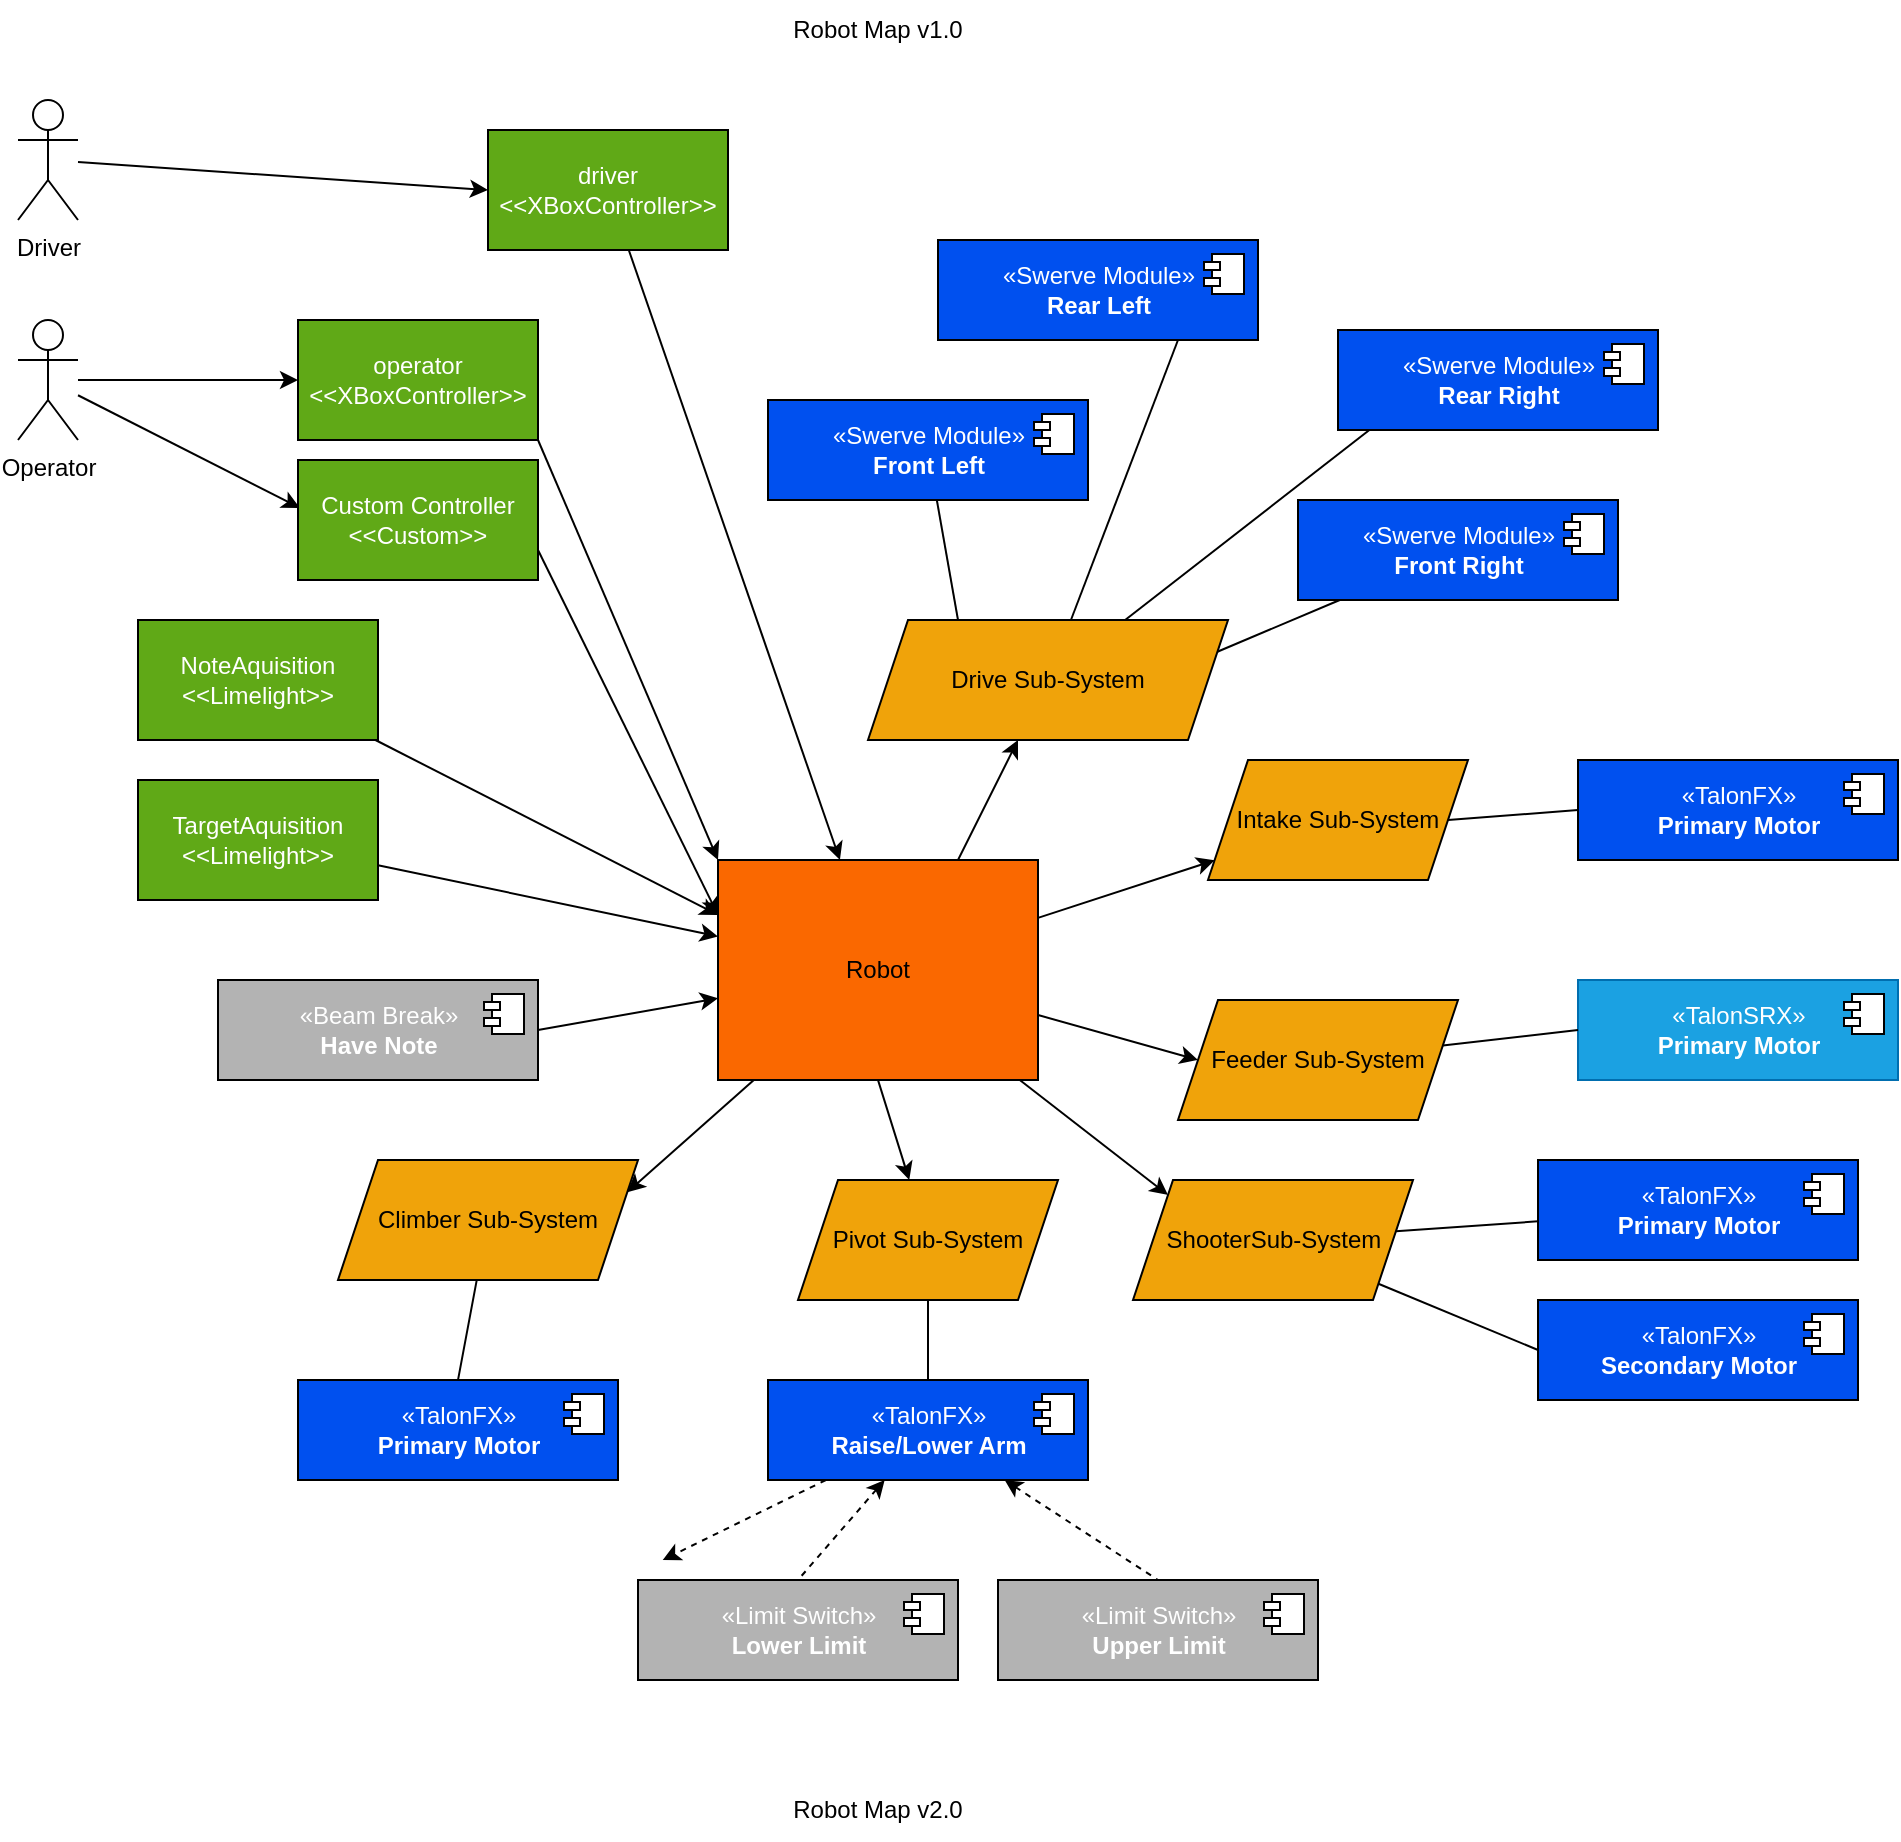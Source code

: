 <mxfile>
    <diagram id="jid--CPTID_KOY_ECjit" name="Motor View">
        <mxGraphModel dx="2086" dy="1417" grid="1" gridSize="10" guides="1" tooltips="1" connect="1" arrows="1" fold="1" page="0" pageScale="1" pageWidth="1100" pageHeight="850" background="#ffffff" math="0" shadow="0">
            <root>
                <mxCell id="0"/>
                <mxCell id="1" parent="0"/>
                <mxCell id="18" style="edgeStyle=none;html=1;exitX=0.75;exitY=0;exitDx=0;exitDy=0;strokeColor=#000000;" parent="1" source="2" target="13" edge="1">
                    <mxGeometry relative="1" as="geometry">
                        <mxPoint x="292.5" y="140" as="sourcePoint"/>
                    </mxGeometry>
                </mxCell>
                <mxCell id="40" style="edgeStyle=none;html=1;strokeColor=#000000;" parent="1" source="2" target="15" edge="1">
                    <mxGeometry relative="1" as="geometry"/>
                </mxCell>
                <mxCell id="106" style="edgeStyle=none;html=1;exitX=0.5;exitY=1;exitDx=0;exitDy=0;strokeColor=#000000;" parent="1" source="2" target="102" edge="1">
                    <mxGeometry relative="1" as="geometry"/>
                </mxCell>
                <mxCell id="117" style="edgeStyle=none;html=1;entryX=1;entryY=0.25;entryDx=0;entryDy=0;strokeColor=#000000;" parent="1" source="2" target="112" edge="1">
                    <mxGeometry relative="1" as="geometry"/>
                </mxCell>
                <mxCell id="164" style="edgeStyle=none;html=1;entryX=0;entryY=0;entryDx=0;entryDy=0;strokeColor=#000000;" parent="1" source="2" target="160" edge="1">
                    <mxGeometry relative="1" as="geometry"/>
                </mxCell>
                <mxCell id="168" style="edgeStyle=none;html=1;entryX=0;entryY=0.5;entryDx=0;entryDy=0;strokeColor=#000000;" parent="1" source="2" target="162" edge="1">
                    <mxGeometry relative="1" as="geometry"/>
                </mxCell>
                <mxCell id="188" style="edgeStyle=none;html=1;entryX=1;entryY=0.5;entryDx=0;entryDy=0;strokeColor=#000000;fontColor=#000000;startArrow=classic;startFill=1;endArrow=none;endFill=0;" edge="1" parent="1" source="2" target="192">
                    <mxGeometry relative="1" as="geometry">
                        <mxPoint x="557.5" y="155" as="targetPoint"/>
                    </mxGeometry>
                </mxCell>
                <mxCell id="2" value="Robot" style="rounded=0;whiteSpace=wrap;html=1;fillColor=#fa6800;fontColor=#000000;strokeColor=#000000;" parent="1" vertex="1">
                    <mxGeometry x="250" y="130" width="160" height="110" as="geometry"/>
                </mxCell>
                <mxCell id="8" style="edgeStyle=none;html=1;entryX=0;entryY=0.5;entryDx=0;entryDy=0;strokeColor=#000000;" parent="1" source="3" target="5" edge="1">
                    <mxGeometry relative="1" as="geometry"/>
                </mxCell>
                <mxCell id="3" value="&lt;font color=&quot;#000000&quot;&gt;Driver&lt;/font&gt;" style="shape=umlActor;verticalLabelPosition=bottom;verticalAlign=top;html=1;outlineConnect=0;strokeColor=#000000;fillColor=none;" parent="1" vertex="1">
                    <mxGeometry x="-100" y="-250" width="30" height="60" as="geometry"/>
                </mxCell>
                <mxCell id="9" style="edgeStyle=none;html=1;strokeColor=#000000;" parent="1" source="4" target="7" edge="1">
                    <mxGeometry relative="1" as="geometry"/>
                </mxCell>
                <mxCell id="4" value="&lt;font color=&quot;#000000&quot;&gt;Operator&lt;/font&gt;" style="shape=umlActor;verticalLabelPosition=bottom;verticalAlign=top;html=1;outlineConnect=0;strokeColor=#000000;fillColor=none;" parent="1" vertex="1">
                    <mxGeometry x="-100" y="-140" width="30" height="60" as="geometry"/>
                </mxCell>
                <mxCell id="10" style="edgeStyle=none;html=1;strokeColor=#000000;" parent="1" source="5" target="2" edge="1">
                    <mxGeometry relative="1" as="geometry"/>
                </mxCell>
                <mxCell id="5" value="driver&lt;br&gt;&amp;lt;&amp;lt;XBoxController&amp;gt;&amp;gt;" style="rounded=0;whiteSpace=wrap;html=1;fillColor=#60a917;fontColor=#ffffff;strokeColor=#000000;" parent="1" vertex="1">
                    <mxGeometry x="135" y="-235" width="120" height="60" as="geometry"/>
                </mxCell>
                <mxCell id="11" style="edgeStyle=none;html=1;entryX=0;entryY=0;entryDx=0;entryDy=0;strokeColor=#000000;exitX=1;exitY=1;exitDx=0;exitDy=0;" parent="1" source="7" target="2" edge="1">
                    <mxGeometry relative="1" as="geometry"/>
                </mxCell>
                <mxCell id="7" value="operator&lt;br&gt;&amp;lt;&amp;lt;XBoxController&amp;gt;&amp;gt;" style="rounded=0;whiteSpace=wrap;html=1;fillColor=#60a917;fontColor=#ffffff;strokeColor=#000000;" parent="1" vertex="1">
                    <mxGeometry x="40" y="-140" width="120" height="60" as="geometry"/>
                </mxCell>
                <mxCell id="13" value="Drive Sub-System" style="shape=parallelogram;perimeter=parallelogramPerimeter;whiteSpace=wrap;html=1;fixedSize=1;fillColor=#f0a30a;fontColor=#000000;strokeColor=#000000;" parent="1" vertex="1">
                    <mxGeometry x="325" y="10" width="180" height="60" as="geometry"/>
                </mxCell>
                <mxCell id="15" value="Intake Sub-System" style="shape=parallelogram;perimeter=parallelogramPerimeter;whiteSpace=wrap;html=1;fixedSize=1;fillColor=#f0a30a;fontColor=#000000;strokeColor=#000000;" parent="1" vertex="1">
                    <mxGeometry x="495" y="80" width="130" height="60" as="geometry"/>
                </mxCell>
                <mxCell id="65" style="edgeStyle=none;html=1;entryX=0.25;entryY=0;entryDx=0;entryDy=0;endArrow=none;endFill=0;strokeColor=#000000;" parent="1" source="55" target="13" edge="1">
                    <mxGeometry relative="1" as="geometry"/>
                </mxCell>
                <mxCell id="55" value="«Swerve Module»&lt;br&gt;&lt;b&gt;Front Left&lt;br&gt;&lt;/b&gt;" style="html=1;dropTarget=0;fillColor=#0050ef;strokeColor=#000000;fontColor=#ffffff;" parent="1" vertex="1">
                    <mxGeometry x="275" y="-100" width="160" height="50" as="geometry"/>
                </mxCell>
                <mxCell id="56" value="" style="shape=module;jettyWidth=8;jettyHeight=4;strokeColor=#000000;" parent="55" vertex="1">
                    <mxGeometry x="1" width="20" height="20" relative="1" as="geometry">
                        <mxPoint x="-27" y="7" as="offset"/>
                    </mxGeometry>
                </mxCell>
                <mxCell id="68" style="edgeStyle=none;html=1;exitX=0.5;exitY=0;exitDx=0;exitDy=0;endArrow=none;endFill=0;strokeColor=#000000;" parent="1" source="57" target="13" edge="1">
                    <mxGeometry relative="1" as="geometry"/>
                </mxCell>
                <mxCell id="57" value="«Swerve Module»&lt;br&gt;&lt;b&gt;Rear Right&lt;br&gt;&lt;/b&gt;" style="html=1;dropTarget=0;fillColor=#0050ef;strokeColor=#000000;fontColor=#ffffff;" parent="1" vertex="1">
                    <mxGeometry x="560" y="-135" width="160" height="50" as="geometry"/>
                </mxCell>
                <mxCell id="58" value="" style="shape=module;jettyWidth=8;jettyHeight=4;strokeColor=#000000;" parent="57" vertex="1">
                    <mxGeometry x="1" width="20" height="20" relative="1" as="geometry">
                        <mxPoint x="-27" y="7" as="offset"/>
                    </mxGeometry>
                </mxCell>
                <mxCell id="67" style="edgeStyle=none;html=1;exitX=0.75;exitY=1;exitDx=0;exitDy=0;endArrow=none;endFill=0;strokeColor=#000000;" parent="1" source="59" target="13" edge="1">
                    <mxGeometry relative="1" as="geometry"/>
                </mxCell>
                <mxCell id="59" value="«Swerve Module»&lt;br&gt;&lt;b&gt;Rear Left&lt;br&gt;&lt;/b&gt;" style="html=1;dropTarget=0;fillColor=#0050ef;strokeColor=#000000;fontColor=#ffffff;" parent="1" vertex="1">
                    <mxGeometry x="360" y="-180" width="160" height="50" as="geometry"/>
                </mxCell>
                <mxCell id="60" value="" style="shape=module;jettyWidth=8;jettyHeight=4;strokeColor=#000000;" parent="59" vertex="1">
                    <mxGeometry x="1" width="20" height="20" relative="1" as="geometry">
                        <mxPoint x="-27" y="7" as="offset"/>
                    </mxGeometry>
                </mxCell>
                <mxCell id="66" style="edgeStyle=none;html=1;endArrow=none;endFill=0;entryX=1;entryY=0.25;entryDx=0;entryDy=0;strokeColor=#000000;" parent="1" source="61" target="13" edge="1">
                    <mxGeometry relative="1" as="geometry">
                        <mxPoint x="555" y="-140" as="targetPoint"/>
                    </mxGeometry>
                </mxCell>
                <mxCell id="61" value="«Swerve Module»&lt;br&gt;&lt;b&gt;Front Right&lt;br&gt;&lt;/b&gt;" style="html=1;dropTarget=0;fillColor=#0050ef;strokeColor=#000000;fontColor=#ffffff;" parent="1" vertex="1">
                    <mxGeometry x="540" y="-50" width="160" height="50" as="geometry"/>
                </mxCell>
                <mxCell id="62" value="" style="shape=module;jettyWidth=8;jettyHeight=4;strokeColor=#000000;" parent="61" vertex="1">
                    <mxGeometry x="1" width="20" height="20" relative="1" as="geometry">
                        <mxPoint x="-27" y="7" as="offset"/>
                    </mxGeometry>
                </mxCell>
                <mxCell id="74" style="edgeStyle=none;html=1;entryX=1;entryY=0.5;entryDx=0;entryDy=0;exitX=0;exitY=0.5;exitDx=0;exitDy=0;endArrow=none;endFill=0;strokeColor=#000000;" parent="1" source="72" target="15" edge="1">
                    <mxGeometry relative="1" as="geometry"/>
                </mxCell>
                <mxCell id="72" value="«TalonFX»&lt;br&gt;&lt;b&gt;Primary Motor&lt;br&gt;&lt;/b&gt;" style="html=1;dropTarget=0;fillColor=#0050ef;strokeColor=#000000;fontColor=#ffffff;" parent="1" vertex="1">
                    <mxGeometry x="680" y="80" width="160" height="50" as="geometry"/>
                </mxCell>
                <mxCell id="73" value="" style="shape=module;jettyWidth=8;jettyHeight=4;strokeColor=#000000;" parent="72" vertex="1">
                    <mxGeometry x="1" width="20" height="20" relative="1" as="geometry">
                        <mxPoint x="-27" y="7" as="offset"/>
                    </mxGeometry>
                </mxCell>
                <mxCell id="99" style="edgeStyle=none;html=1;strokeColor=#000000;entryX=0.008;entryY=0.4;entryDx=0;entryDy=0;entryPerimeter=0;" parent="1" target="100" edge="1" source="4">
                    <mxGeometry relative="1" as="geometry">
                        <mxPoint x="-75" y="19.571" as="sourcePoint"/>
                    </mxGeometry>
                </mxCell>
                <mxCell id="101" style="edgeStyle=none;html=1;exitX=1;exitY=0.75;exitDx=0;exitDy=0;entryX=0;entryY=0.25;entryDx=0;entryDy=0;strokeColor=#000000;" parent="1" source="100" target="2" edge="1">
                    <mxGeometry relative="1" as="geometry"/>
                </mxCell>
                <mxCell id="100" value="Custom Controller&lt;br&gt;&amp;lt;&amp;lt;Custom&amp;gt;&amp;gt;" style="rounded=0;whiteSpace=wrap;html=1;fillColor=#60a917;fontColor=#ffffff;strokeColor=#000000;" parent="1" vertex="1">
                    <mxGeometry x="40" y="-70" width="120" height="60" as="geometry"/>
                </mxCell>
                <mxCell id="102" value="Pivot Sub-System" style="shape=parallelogram;perimeter=parallelogramPerimeter;whiteSpace=wrap;html=1;fixedSize=1;fillColor=#f0a30a;fontColor=#000000;strokeColor=#000000;" parent="1" vertex="1">
                    <mxGeometry x="290" y="290" width="130" height="60" as="geometry"/>
                </mxCell>
                <mxCell id="103" style="edgeStyle=none;html=1;entryX=0.5;entryY=1;entryDx=0;entryDy=0;exitX=0.5;exitY=0;exitDx=0;exitDy=0;endArrow=none;endFill=0;strokeColor=#000000;" parent="1" source="104" target="102" edge="1">
                    <mxGeometry relative="1" as="geometry"/>
                </mxCell>
                <mxCell id="171" value="" style="edgeStyle=none;html=1;dashed=1;" parent="1" source="104" edge="1">
                    <mxGeometry relative="1" as="geometry">
                        <mxPoint x="222.353" y="480" as="targetPoint"/>
                    </mxGeometry>
                </mxCell>
                <mxCell id="173" style="edgeStyle=none;html=1;dashed=1;strokeColor=#000000;entryX=0.5;entryY=0;entryDx=0;entryDy=0;startArrow=classic;startFill=1;endArrow=none;endFill=0;" parent="1" source="104" target="177" edge="1">
                    <mxGeometry relative="1" as="geometry">
                        <mxPoint x="240" y="480" as="targetPoint"/>
                    </mxGeometry>
                </mxCell>
                <mxCell id="174" style="edgeStyle=none;html=1;entryX=0.5;entryY=0;entryDx=0;entryDy=0;dashed=1;strokeColor=#000000;startArrow=classic;startFill=1;endArrow=none;endFill=0;" parent="1" source="104" target="179" edge="1">
                    <mxGeometry relative="1" as="geometry">
                        <mxPoint x="90" y="480" as="targetPoint"/>
                    </mxGeometry>
                </mxCell>
                <mxCell id="104" value="«TalonFX»&lt;br&gt;&lt;b&gt;Raise/Lower Arm&lt;br&gt;&lt;/b&gt;" style="html=1;dropTarget=0;fillColor=#0050ef;strokeColor=#000000;fontColor=#ffffff;" parent="1" vertex="1">
                    <mxGeometry x="275" y="390" width="160" height="50" as="geometry"/>
                </mxCell>
                <mxCell id="105" value="" style="shape=module;jettyWidth=8;jettyHeight=4;strokeColor=#000000;" parent="104" vertex="1">
                    <mxGeometry x="1" width="20" height="20" relative="1" as="geometry">
                        <mxPoint x="-27" y="7" as="offset"/>
                    </mxGeometry>
                </mxCell>
                <mxCell id="109" value="«TalonSRX»&lt;br&gt;&lt;b&gt;Primary Motor&lt;br&gt;&lt;/b&gt;" style="html=1;dropTarget=0;fillColor=#1ba1e2;strokeColor=#006EAF;fontColor=#ffffff;" parent="1" vertex="1">
                    <mxGeometry x="680" y="190" width="160" height="50" as="geometry"/>
                </mxCell>
                <mxCell id="110" value="" style="shape=module;jettyWidth=8;jettyHeight=4;strokeColor=#000000;" parent="109" vertex="1">
                    <mxGeometry x="1" width="20" height="20" relative="1" as="geometry">
                        <mxPoint x="-27" y="7" as="offset"/>
                    </mxGeometry>
                </mxCell>
                <mxCell id="119" style="edgeStyle=none;html=1;entryX=0.5;entryY=0;entryDx=0;entryDy=0;strokeColor=#000000;endArrow=none;endFill=0;" parent="1" source="112" target="194" edge="1">
                    <mxGeometry relative="1" as="geometry">
                        <mxPoint x="70" y="410" as="targetPoint"/>
                    </mxGeometry>
                </mxCell>
                <mxCell id="112" value="Climber Sub-System" style="shape=parallelogram;perimeter=parallelogramPerimeter;whiteSpace=wrap;html=1;fixedSize=1;fillColor=#f0a30a;fontColor=#000000;strokeColor=#000000;" parent="1" vertex="1">
                    <mxGeometry x="60" y="280" width="150" height="60" as="geometry"/>
                </mxCell>
                <mxCell id="166" style="edgeStyle=none;html=1;endArrow=none;endFill=0;strokeColor=#000000;" parent="1" source="141" target="160" edge="1">
                    <mxGeometry relative="1" as="geometry"/>
                </mxCell>
                <mxCell id="141" value="«TalonFX»&lt;br&gt;&lt;b&gt;Primary Motor&lt;br&gt;&lt;/b&gt;" style="html=1;dropTarget=0;fillColor=#0050ef;strokeColor=#000000;fontColor=#ffffff;" parent="1" vertex="1">
                    <mxGeometry x="660" y="280" width="160" height="50" as="geometry"/>
                </mxCell>
                <mxCell id="142" value="" style="shape=module;jettyWidth=8;jettyHeight=4;strokeColor=#000000;" parent="141" vertex="1">
                    <mxGeometry x="1" width="20" height="20" relative="1" as="geometry">
                        <mxPoint x="-27" y="7" as="offset"/>
                    </mxGeometry>
                </mxCell>
                <mxCell id="191" style="edgeStyle=none;html=1;entryX=0;entryY=0.5;entryDx=0;entryDy=0;strokeColor=#000000;fontColor=#000000;endArrow=none;endFill=0;" edge="1" parent="1" source="160" target="189">
                    <mxGeometry relative="1" as="geometry"/>
                </mxCell>
                <mxCell id="160" value="ShooterSub-System" style="shape=parallelogram;perimeter=parallelogramPerimeter;whiteSpace=wrap;html=1;fixedSize=1;fillColor=#f0a30a;fontColor=#000000;strokeColor=#000000;" parent="1" vertex="1">
                    <mxGeometry x="457.5" y="290" width="140" height="60" as="geometry"/>
                </mxCell>
                <mxCell id="167" style="edgeStyle=none;html=1;entryX=0;entryY=0.5;entryDx=0;entryDy=0;endArrow=none;endFill=0;strokeColor=#000000;" parent="1" source="162" target="109" edge="1">
                    <mxGeometry relative="1" as="geometry"/>
                </mxCell>
                <mxCell id="162" value="Feeder Sub-System" style="shape=parallelogram;perimeter=parallelogramPerimeter;whiteSpace=wrap;html=1;fixedSize=1;fillColor=#f0a30a;fontColor=#000000;strokeColor=#000000;" parent="1" vertex="1">
                    <mxGeometry x="480" y="200" width="140" height="60" as="geometry"/>
                </mxCell>
                <mxCell id="177" value="«Limit Switch»&lt;br&gt;&lt;b&gt;Upper Limit&lt;br&gt;&lt;/b&gt;" style="html=1;dropTarget=0;fillColor=#B3B3B3;strokeColor=#000000;fontColor=#ffffff;" parent="1" vertex="1">
                    <mxGeometry x="390" y="490" width="160" height="50" as="geometry"/>
                </mxCell>
                <mxCell id="178" value="" style="shape=module;jettyWidth=8;jettyHeight=4;strokeColor=#000000;" parent="177" vertex="1">
                    <mxGeometry x="1" width="20" height="20" relative="1" as="geometry">
                        <mxPoint x="-27" y="7" as="offset"/>
                    </mxGeometry>
                </mxCell>
                <mxCell id="179" value="«Limit Switch»&lt;br&gt;&lt;b&gt;Lower Limit&lt;br&gt;&lt;/b&gt;" style="html=1;dropTarget=0;fillColor=#B3B3B3;strokeColor=#000000;fontColor=#ffffff;" parent="1" vertex="1">
                    <mxGeometry x="210" y="490" width="160" height="50" as="geometry"/>
                </mxCell>
                <mxCell id="180" value="" style="shape=module;jettyWidth=8;jettyHeight=4;strokeColor=#000000;" parent="179" vertex="1">
                    <mxGeometry x="1" width="20" height="20" relative="1" as="geometry">
                        <mxPoint x="-27" y="7" as="offset"/>
                    </mxGeometry>
                </mxCell>
                <mxCell id="181" value="&lt;font color=&quot;#000000&quot;&gt;Robot Map v2.0&lt;/font&gt;" style="text;html=1;strokeColor=none;fillColor=none;align=center;verticalAlign=middle;whiteSpace=wrap;rounded=0;" parent="1" vertex="1">
                    <mxGeometry x="275" y="590" width="110" height="30" as="geometry"/>
                </mxCell>
                <mxCell id="182" value="&lt;font color=&quot;#000000&quot;&gt;Robot Map v1.0&lt;/font&gt;" style="text;html=1;strokeColor=none;fillColor=none;align=center;verticalAlign=middle;whiteSpace=wrap;rounded=0;" parent="1" vertex="1">
                    <mxGeometry x="275" y="-300" width="110" height="30" as="geometry"/>
                </mxCell>
                <mxCell id="185" style="edgeStyle=none;html=1;entryX=0;entryY=0.25;entryDx=0;entryDy=0;fontColor=#000000;strokeColor=#000000;" edge="1" parent="1" source="183" target="2">
                    <mxGeometry relative="1" as="geometry"/>
                </mxCell>
                <mxCell id="183" value="NoteAquisition&lt;br&gt;&amp;lt;&amp;lt;Limelight&amp;gt;&amp;gt;" style="rounded=0;whiteSpace=wrap;html=1;fillColor=#60a917;fontColor=#ffffff;strokeColor=#000000;" vertex="1" parent="1">
                    <mxGeometry x="-40" y="10" width="120" height="60" as="geometry"/>
                </mxCell>
                <mxCell id="186" style="edgeStyle=none;html=1;strokeColor=#000000;fontColor=#000000;" edge="1" parent="1" source="184" target="2">
                    <mxGeometry relative="1" as="geometry"/>
                </mxCell>
                <mxCell id="184" value="TargetAquisition&lt;br&gt;&amp;lt;&amp;lt;Limelight&amp;gt;&amp;gt;" style="rounded=0;whiteSpace=wrap;html=1;fillColor=#60a917;fontColor=#ffffff;strokeColor=#000000;" vertex="1" parent="1">
                    <mxGeometry x="-40" y="90" width="120" height="60" as="geometry"/>
                </mxCell>
                <mxCell id="189" value="«TalonFX»&lt;br&gt;&lt;b&gt;Secondary Motor&lt;br&gt;&lt;/b&gt;" style="html=1;dropTarget=0;fillColor=#0050ef;strokeColor=#000000;fontColor=#ffffff;" vertex="1" parent="1">
                    <mxGeometry x="660" y="350" width="160" height="50" as="geometry"/>
                </mxCell>
                <mxCell id="190" value="" style="shape=module;jettyWidth=8;jettyHeight=4;strokeColor=#000000;" vertex="1" parent="189">
                    <mxGeometry x="1" width="20" height="20" relative="1" as="geometry">
                        <mxPoint x="-27" y="7" as="offset"/>
                    </mxGeometry>
                </mxCell>
                <mxCell id="192" value="«Beam Break»&lt;br&gt;&lt;b&gt;Have Note&lt;br&gt;&lt;/b&gt;" style="html=1;dropTarget=0;fillColor=#B3B3B3;strokeColor=#000000;fontColor=#ffffff;" vertex="1" parent="1">
                    <mxGeometry y="190" width="160" height="50" as="geometry"/>
                </mxCell>
                <mxCell id="193" value="" style="shape=module;jettyWidth=8;jettyHeight=4;strokeColor=#000000;" vertex="1" parent="192">
                    <mxGeometry x="1" width="20" height="20" relative="1" as="geometry">
                        <mxPoint x="-27" y="7" as="offset"/>
                    </mxGeometry>
                </mxCell>
                <mxCell id="194" value="«TalonFX»&lt;br&gt;&lt;b&gt;Primary Motor&lt;br&gt;&lt;/b&gt;" style="html=1;dropTarget=0;fillColor=#0050ef;strokeColor=#000000;fontColor=#ffffff;" vertex="1" parent="1">
                    <mxGeometry x="40" y="390" width="160" height="50" as="geometry"/>
                </mxCell>
                <mxCell id="195" value="" style="shape=module;jettyWidth=8;jettyHeight=4;strokeColor=#000000;" vertex="1" parent="194">
                    <mxGeometry x="1" width="20" height="20" relative="1" as="geometry">
                        <mxPoint x="-27" y="7" as="offset"/>
                    </mxGeometry>
                </mxCell>
            </root>
        </mxGraphModel>
    </diagram>
    <diagram name="Sensor View" id="-SwR_4WXj1xdYxrGUUtM">
        <mxGraphModel dx="1893" dy="1298" grid="1" gridSize="10" guides="1" tooltips="1" connect="1" arrows="1" fold="1" page="0" pageScale="1" pageWidth="1100" pageHeight="850" math="0" shadow="0">
            <root>
                <mxCell id="Um5jFA28fsLA2bd0W786-0"/>
                <mxCell id="Um5jFA28fsLA2bd0W786-1" parent="Um5jFA28fsLA2bd0W786-0"/>
                <mxCell id="Um5jFA28fsLA2bd0W786-2" style="edgeStyle=none;html=1;exitX=0.75;exitY=0;exitDx=0;exitDy=0;" parent="Um5jFA28fsLA2bd0W786-1" source="Um5jFA28fsLA2bd0W786-8" target="Um5jFA28fsLA2bd0W786-18" edge="1">
                    <mxGeometry relative="1" as="geometry">
                        <mxPoint x="292.5" y="140" as="sourcePoint"/>
                    </mxGeometry>
                </mxCell>
                <mxCell id="Um5jFA28fsLA2bd0W786-3" style="edgeStyle=none;html=1;" parent="Um5jFA28fsLA2bd0W786-1" source="Um5jFA28fsLA2bd0W786-8" target="Um5jFA28fsLA2bd0W786-19" edge="1">
                    <mxGeometry relative="1" as="geometry"/>
                </mxCell>
                <mxCell id="Um5jFA28fsLA2bd0W786-4" style="edgeStyle=none;html=1;entryX=0.5;entryY=0;entryDx=0;entryDy=0;" parent="Um5jFA28fsLA2bd0W786-1" source="Um5jFA28fsLA2bd0W786-8" target="Um5jFA28fsLA2bd0W786-21" edge="1">
                    <mxGeometry relative="1" as="geometry"/>
                </mxCell>
                <mxCell id="Um5jFA28fsLA2bd0W786-5" style="edgeStyle=none;html=1;" parent="Um5jFA28fsLA2bd0W786-1" source="Um5jFA28fsLA2bd0W786-8" target="Um5jFA28fsLA2bd0W786-20" edge="1">
                    <mxGeometry relative="1" as="geometry"/>
                </mxCell>
                <mxCell id="Um5jFA28fsLA2bd0W786-6" style="edgeStyle=none;html=1;" parent="Um5jFA28fsLA2bd0W786-1" source="Um5jFA28fsLA2bd0W786-8" target="Um5jFA28fsLA2bd0W786-22" edge="1">
                    <mxGeometry relative="1" as="geometry"/>
                </mxCell>
                <mxCell id="Um5jFA28fsLA2bd0W786-7" style="edgeStyle=none;html=1;entryX=0;entryY=0.25;entryDx=0;entryDy=0;" parent="Um5jFA28fsLA2bd0W786-1" source="Um5jFA28fsLA2bd0W786-8" target="Um5jFA28fsLA2bd0W786-87" edge="1">
                    <mxGeometry relative="1" as="geometry"/>
                </mxCell>
                <mxCell id="Um5jFA28fsLA2bd0W786-8" value="FMJRobot" style="rounded=0;whiteSpace=wrap;html=1;fillColor=#fa6800;fontColor=#000000;strokeColor=#C73500;" parent="Um5jFA28fsLA2bd0W786-1" vertex="1">
                    <mxGeometry x="250" y="130" width="160" height="110" as="geometry"/>
                </mxCell>
                <mxCell id="Um5jFA28fsLA2bd0W786-9" style="edgeStyle=none;html=1;entryX=0;entryY=0.5;entryDx=0;entryDy=0;" parent="Um5jFA28fsLA2bd0W786-1" source="Um5jFA28fsLA2bd0W786-10" target="Um5jFA28fsLA2bd0W786-14" edge="1">
                    <mxGeometry relative="1" as="geometry"/>
                </mxCell>
                <mxCell id="Um5jFA28fsLA2bd0W786-10" value="Driver" style="shape=umlActor;verticalLabelPosition=bottom;verticalAlign=top;html=1;outlineConnect=0;" parent="Um5jFA28fsLA2bd0W786-1" vertex="1">
                    <mxGeometry x="-250" y="-110" width="30" height="60" as="geometry"/>
                </mxCell>
                <mxCell id="Um5jFA28fsLA2bd0W786-11" style="edgeStyle=none;html=1;" parent="Um5jFA28fsLA2bd0W786-1" source="Um5jFA28fsLA2bd0W786-12" target="Um5jFA28fsLA2bd0W786-16" edge="1">
                    <mxGeometry relative="1" as="geometry"/>
                </mxCell>
                <mxCell id="Um5jFA28fsLA2bd0W786-12" value="Operator" style="shape=umlActor;verticalLabelPosition=bottom;verticalAlign=top;html=1;outlineConnect=0;" parent="Um5jFA28fsLA2bd0W786-1" vertex="1">
                    <mxGeometry x="-250" y="60" width="30" height="60" as="geometry"/>
                </mxCell>
                <mxCell id="Um5jFA28fsLA2bd0W786-13" style="edgeStyle=none;html=1;" parent="Um5jFA28fsLA2bd0W786-1" source="Um5jFA28fsLA2bd0W786-14" target="Um5jFA28fsLA2bd0W786-8" edge="1">
                    <mxGeometry relative="1" as="geometry"/>
                </mxCell>
                <mxCell id="Um5jFA28fsLA2bd0W786-14" value="FullMetalDriver&lt;br&gt;&amp;lt;&amp;lt;XBoxController&amp;gt;&amp;gt;" style="rounded=0;whiteSpace=wrap;html=1;fillColor=#60a917;fontColor=#ffffff;strokeColor=#2D7600;" parent="Um5jFA28fsLA2bd0W786-1" vertex="1">
                    <mxGeometry x="-130" y="-90" width="120" height="60" as="geometry"/>
                </mxCell>
                <mxCell id="Um5jFA28fsLA2bd0W786-15" style="edgeStyle=none;html=1;entryX=0;entryY=0.75;entryDx=0;entryDy=0;" parent="Um5jFA28fsLA2bd0W786-1" source="Um5jFA28fsLA2bd0W786-16" target="Um5jFA28fsLA2bd0W786-8" edge="1">
                    <mxGeometry relative="1" as="geometry"/>
                </mxCell>
                <mxCell id="Um5jFA28fsLA2bd0W786-16" value="FullMetalOperator&lt;br&gt;&amp;lt;&amp;lt;XBoxController&amp;gt;&amp;gt;" style="rounded=0;whiteSpace=wrap;html=1;fillColor=#60a917;fontColor=#ffffff;strokeColor=#2D7600;" parent="Um5jFA28fsLA2bd0W786-1" vertex="1">
                    <mxGeometry x="-130" y="60" width="120" height="60" as="geometry"/>
                </mxCell>
                <mxCell id="Um5jFA28fsLA2bd0W786-17" style="edgeStyle=none;html=1;exitX=1;exitY=0.5;exitDx=0;exitDy=0;" parent="Um5jFA28fsLA2bd0W786-1" source="Um5jFA28fsLA2bd0W786-18" edge="1">
                    <mxGeometry relative="1" as="geometry">
                        <mxPoint x="662.5" y="-10" as="targetPoint"/>
                    </mxGeometry>
                </mxCell>
                <mxCell id="Um5jFA28fsLA2bd0W786-18" value="Drive Sub-System" style="shape=parallelogram;perimeter=parallelogramPerimeter;whiteSpace=wrap;html=1;fixedSize=1;fillColor=#f0a30a;fontColor=#000000;strokeColor=#BD7000;" parent="Um5jFA28fsLA2bd0W786-1" vertex="1">
                    <mxGeometry x="492.5" y="-40" width="180" height="60" as="geometry"/>
                </mxCell>
                <mxCell id="Um5jFA28fsLA2bd0W786-19" value="Intake Sub-System" style="shape=parallelogram;perimeter=parallelogramPerimeter;whiteSpace=wrap;html=1;fixedSize=1;fillColor=#f0a30a;fontColor=#000000;strokeColor=#BD7000;" parent="Um5jFA28fsLA2bd0W786-1" vertex="1">
                    <mxGeometry x="180" y="350" width="165" height="60" as="geometry"/>
                </mxCell>
                <mxCell id="Um5jFA28fsLA2bd0W786-20" value="Turret Sub-System" style="shape=parallelogram;perimeter=parallelogramPerimeter;whiteSpace=wrap;html=1;fixedSize=1;fillColor=#f0a30a;fontColor=#000000;strokeColor=#BD7000;" parent="Um5jFA28fsLA2bd0W786-1" vertex="1">
                    <mxGeometry x="650" y="170" width="130" height="60" as="geometry"/>
                </mxCell>
                <mxCell id="Um5jFA28fsLA2bd0W786-21" value="Shooter Sub-System" style="shape=parallelogram;perimeter=parallelogramPerimeter;whiteSpace=wrap;html=1;fixedSize=1;fillColor=#f0a30a;fontColor=#000000;strokeColor=#BD7000;" parent="Um5jFA28fsLA2bd0W786-1" vertex="1">
                    <mxGeometry x="390" y="355" width="170" height="60" as="geometry"/>
                </mxCell>
                <mxCell id="Um5jFA28fsLA2bd0W786-22" value="Climber Sub-System" style="shape=parallelogram;perimeter=parallelogramPerimeter;whiteSpace=wrap;html=1;fixedSize=1;fillColor=#f0a30a;fontColor=#000000;strokeColor=#BD7000;" parent="Um5jFA28fsLA2bd0W786-1" vertex="1">
                    <mxGeometry x="-70" y="300" width="170" height="60" as="geometry"/>
                </mxCell>
                <mxCell id="Um5jFA28fsLA2bd0W786-23" value="" style="edgeStyle=none;html=1;entryX=0.75;entryY=0;entryDx=0;entryDy=0;endArrow=none;endFill=0;" parent="Um5jFA28fsLA2bd0W786-1" source="Um5jFA28fsLA2bd0W786-24" target="Um5jFA28fsLA2bd0W786-18" edge="1">
                    <mxGeometry relative="1" as="geometry"/>
                </mxCell>
                <mxCell id="Um5jFA28fsLA2bd0W786-24" value="«Sensor»&lt;br&gt;&lt;b&gt;Front Distance&lt;br&gt;&lt;/b&gt;" style="html=1;dropTarget=0;fillColor=#647687;fontColor=#ffffff;strokeColor=#314354;" parent="Um5jFA28fsLA2bd0W786-1" vertex="1">
                    <mxGeometry x="560" y="-140" width="130" height="50" as="geometry"/>
                </mxCell>
                <mxCell id="Um5jFA28fsLA2bd0W786-25" value="" style="shape=module;jettyWidth=8;jettyHeight=4;" parent="Um5jFA28fsLA2bd0W786-24" vertex="1">
                    <mxGeometry x="1" width="20" height="20" relative="1" as="geometry">
                        <mxPoint x="-27" y="7" as="offset"/>
                    </mxGeometry>
                </mxCell>
                <mxCell id="Um5jFA28fsLA2bd0W786-26" style="edgeStyle=none;html=1;entryX=1;entryY=0;entryDx=0;entryDy=0;endArrow=none;endFill=0;" parent="Um5jFA28fsLA2bd0W786-1" source="Um5jFA28fsLA2bd0W786-27" target="Um5jFA28fsLA2bd0W786-18" edge="1">
                    <mxGeometry relative="1" as="geometry"/>
                </mxCell>
                <mxCell id="Um5jFA28fsLA2bd0W786-27" value="«Sensor»&lt;br&gt;&lt;b&gt;Rear Distance&lt;br&gt;&lt;/b&gt;" style="html=1;dropTarget=0;fillColor=#647687;fontColor=#ffffff;strokeColor=#314354;" parent="Um5jFA28fsLA2bd0W786-1" vertex="1">
                    <mxGeometry x="710" y="-90" width="130" height="50" as="geometry"/>
                </mxCell>
                <mxCell id="Um5jFA28fsLA2bd0W786-28" value="" style="shape=module;jettyWidth=8;jettyHeight=4;" parent="Um5jFA28fsLA2bd0W786-27" vertex="1">
                    <mxGeometry x="1" width="20" height="20" relative="1" as="geometry">
                        <mxPoint x="-27" y="7" as="offset"/>
                    </mxGeometry>
                </mxCell>
                <mxCell id="Um5jFA28fsLA2bd0W786-29" style="edgeStyle=none;html=1;entryX=1;entryY=1;entryDx=0;entryDy=0;exitX=0;exitY=0.75;exitDx=0;exitDy=0;endArrow=none;endFill=0;" parent="Um5jFA28fsLA2bd0W786-1" source="Um5jFA28fsLA2bd0W786-30" target="Um5jFA28fsLA2bd0W786-18" edge="1">
                    <mxGeometry relative="1" as="geometry"/>
                </mxCell>
                <mxCell id="Um5jFA28fsLA2bd0W786-30" value="«Sensor»&lt;br&gt;&lt;b&gt;Left Distance&lt;br&gt;&lt;/b&gt;" style="html=1;dropTarget=0;fillColor=#647687;fontColor=#ffffff;strokeColor=#314354;" parent="Um5jFA28fsLA2bd0W786-1" vertex="1">
                    <mxGeometry x="712.5" y="-10" width="130" height="50" as="geometry"/>
                </mxCell>
                <mxCell id="Um5jFA28fsLA2bd0W786-31" value="" style="shape=module;jettyWidth=8;jettyHeight=4;" parent="Um5jFA28fsLA2bd0W786-30" vertex="1">
                    <mxGeometry x="1" width="20" height="20" relative="1" as="geometry">
                        <mxPoint x="-27" y="7" as="offset"/>
                    </mxGeometry>
                </mxCell>
                <mxCell id="Um5jFA28fsLA2bd0W786-32" style="edgeStyle=none;html=1;entryX=0.5;entryY=1;entryDx=0;entryDy=0;exitX=0.054;exitY=0.04;exitDx=0;exitDy=0;exitPerimeter=0;endArrow=none;endFill=0;" parent="Um5jFA28fsLA2bd0W786-1" source="Um5jFA28fsLA2bd0W786-33" target="Um5jFA28fsLA2bd0W786-18" edge="1">
                    <mxGeometry relative="1" as="geometry"/>
                </mxCell>
                <mxCell id="Um5jFA28fsLA2bd0W786-33" value="«Sensor»&lt;br&gt;&lt;b&gt;Right Distance&lt;br&gt;&lt;/b&gt;" style="html=1;dropTarget=0;fillColor=#647687;fontColor=#ffffff;strokeColor=#314354;" parent="Um5jFA28fsLA2bd0W786-1" vertex="1">
                    <mxGeometry x="582.5" y="60" width="130" height="50" as="geometry"/>
                </mxCell>
                <mxCell id="Um5jFA28fsLA2bd0W786-34" value="" style="shape=module;jettyWidth=8;jettyHeight=4;" parent="Um5jFA28fsLA2bd0W786-33" vertex="1">
                    <mxGeometry x="1" width="20" height="20" relative="1" as="geometry">
                        <mxPoint x="-27" y="7" as="offset"/>
                    </mxGeometry>
                </mxCell>
                <mxCell id="Um5jFA28fsLA2bd0W786-35" style="edgeStyle=none;html=1;entryX=0.75;entryY=1;entryDx=0;entryDy=0;endArrow=none;endFill=0;" parent="Um5jFA28fsLA2bd0W786-1" source="Um5jFA28fsLA2bd0W786-36" target="Um5jFA28fsLA2bd0W786-19" edge="1">
                    <mxGeometry relative="1" as="geometry"/>
                </mxCell>
                <mxCell id="Um5jFA28fsLA2bd0W786-36" value="«Sensor»&lt;br&gt;&lt;b&gt;Color&lt;br&gt;&lt;/b&gt;" style="html=1;dropTarget=0;fillColor=#647687;fontColor=#ffffff;strokeColor=#314354;" parent="Um5jFA28fsLA2bd0W786-1" vertex="1">
                    <mxGeometry x="215" y="452.5" width="130" height="50" as="geometry"/>
                </mxCell>
                <mxCell id="Um5jFA28fsLA2bd0W786-37" value="" style="shape=module;jettyWidth=8;jettyHeight=4;" parent="Um5jFA28fsLA2bd0W786-36" vertex="1">
                    <mxGeometry x="1" width="20" height="20" relative="1" as="geometry">
                        <mxPoint x="-27" y="7" as="offset"/>
                    </mxGeometry>
                </mxCell>
                <mxCell id="Um5jFA28fsLA2bd0W786-38" style="edgeStyle=none;html=1;endArrow=none;endFill=0;" parent="Um5jFA28fsLA2bd0W786-1" source="Um5jFA28fsLA2bd0W786-40" target="Um5jFA28fsLA2bd0W786-20" edge="1">
                    <mxGeometry relative="1" as="geometry"/>
                </mxCell>
                <mxCell id="Um5jFA28fsLA2bd0W786-39" style="edgeStyle=none;html=1;entryX=0.606;entryY=-0.05;entryDx=0;entryDy=0;entryPerimeter=0;endArrow=none;endFill=0;" parent="Um5jFA28fsLA2bd0W786-1" source="Um5jFA28fsLA2bd0W786-40" target="Um5jFA28fsLA2bd0W786-87" edge="1">
                    <mxGeometry relative="1" as="geometry"/>
                </mxCell>
                <mxCell id="Um5jFA28fsLA2bd0W786-40" value="«Sensor»&lt;br&gt;&lt;b&gt;Vision(Limelight)&lt;br&gt;&lt;/b&gt;" style="html=1;dropTarget=0;fillColor=#647687;fontColor=#ffffff;strokeColor=#314354;" parent="Um5jFA28fsLA2bd0W786-1" vertex="1">
                    <mxGeometry x="702.5" y="260" width="150" height="50" as="geometry"/>
                </mxCell>
                <mxCell id="Um5jFA28fsLA2bd0W786-41" value="" style="shape=module;jettyWidth=8;jettyHeight=4;" parent="Um5jFA28fsLA2bd0W786-40" vertex="1">
                    <mxGeometry x="1" width="20" height="20" relative="1" as="geometry">
                        <mxPoint x="-27" y="7" as="offset"/>
                    </mxGeometry>
                </mxCell>
                <mxCell id="Um5jFA28fsLA2bd0W786-42" style="edgeStyle=none;html=1;endArrow=none;endFill=0;" parent="Um5jFA28fsLA2bd0W786-1" source="Um5jFA28fsLA2bd0W786-43" target="Um5jFA28fsLA2bd0W786-21" edge="1">
                    <mxGeometry relative="1" as="geometry"/>
                </mxCell>
                <mxCell id="Um5jFA28fsLA2bd0W786-43" value="«Sensor»&lt;br&gt;&lt;b&gt;Color&lt;br&gt;&lt;/b&gt;" style="html=1;dropTarget=0;fillColor=#647687;fontColor=#ffffff;strokeColor=#314354;" parent="Um5jFA28fsLA2bd0W786-1" vertex="1">
                    <mxGeometry x="530" y="452.5" width="130" height="50" as="geometry"/>
                </mxCell>
                <mxCell id="Um5jFA28fsLA2bd0W786-44" value="" style="shape=module;jettyWidth=8;jettyHeight=4;" parent="Um5jFA28fsLA2bd0W786-43" vertex="1">
                    <mxGeometry x="1" width="20" height="20" relative="1" as="geometry">
                        <mxPoint x="-27" y="7" as="offset"/>
                    </mxGeometry>
                </mxCell>
                <mxCell id="Um5jFA28fsLA2bd0W786-45" style="edgeStyle=none;html=1;entryX=0;entryY=0.25;entryDx=0;entryDy=0;endArrow=none;endFill=0;" parent="Um5jFA28fsLA2bd0W786-1" source="Um5jFA28fsLA2bd0W786-46" target="Um5jFA28fsLA2bd0W786-18" edge="1">
                    <mxGeometry relative="1" as="geometry"/>
                </mxCell>
                <mxCell id="Um5jFA28fsLA2bd0W786-46" value="«Sensor»&lt;br&gt;&lt;b&gt;Gyro(Pigeon)&lt;br&gt;&lt;/b&gt;" style="html=1;dropTarget=0;fillColor=#647687;fontColor=#ffffff;strokeColor=#314354;" parent="Um5jFA28fsLA2bd0W786-1" vertex="1">
                    <mxGeometry x="380" y="-110" width="130" height="50" as="geometry"/>
                </mxCell>
                <mxCell id="Um5jFA28fsLA2bd0W786-47" value="" style="shape=module;jettyWidth=8;jettyHeight=4;" parent="Um5jFA28fsLA2bd0W786-46" vertex="1">
                    <mxGeometry x="1" width="20" height="20" relative="1" as="geometry">
                        <mxPoint x="-27" y="7" as="offset"/>
                    </mxGeometry>
                </mxCell>
                <mxCell id="Um5jFA28fsLA2bd0W786-48" style="edgeStyle=none;html=1;entryX=0;entryY=0.5;entryDx=0;entryDy=0;endArrow=none;endFill=0;" parent="Um5jFA28fsLA2bd0W786-1" source="Um5jFA28fsLA2bd0W786-49" target="Um5jFA28fsLA2bd0W786-22" edge="1">
                    <mxGeometry relative="1" as="geometry"/>
                </mxCell>
                <mxCell id="Um5jFA28fsLA2bd0W786-49" value="«Sensor»&lt;br&gt;Upper&lt;br&gt;&lt;b&gt;Proximity Switch&lt;br&gt;&lt;/b&gt;" style="html=1;dropTarget=0;fillColor=#647687;fontColor=#ffffff;strokeColor=#314354;" parent="Um5jFA28fsLA2bd0W786-1" vertex="1">
                    <mxGeometry x="-250" y="330" width="130" height="50" as="geometry"/>
                </mxCell>
                <mxCell id="Um5jFA28fsLA2bd0W786-50" value="" style="shape=module;jettyWidth=8;jettyHeight=4;" parent="Um5jFA28fsLA2bd0W786-49" vertex="1">
                    <mxGeometry x="1" width="20" height="20" relative="1" as="geometry">
                        <mxPoint x="-27" y="7" as="offset"/>
                    </mxGeometry>
                </mxCell>
                <mxCell id="Um5jFA28fsLA2bd0W786-51" style="edgeStyle=none;html=1;entryX=0.25;entryY=1;entryDx=0;entryDy=0;endArrow=none;endFill=0;" parent="Um5jFA28fsLA2bd0W786-1" source="Um5jFA28fsLA2bd0W786-52" target="Um5jFA28fsLA2bd0W786-22" edge="1">
                    <mxGeometry relative="1" as="geometry"/>
                </mxCell>
                <mxCell id="Um5jFA28fsLA2bd0W786-52" value="«Sensor»&lt;br&gt;Lower&lt;br&gt;&lt;b&gt;Proximity Switch&lt;br&gt;&lt;/b&gt;" style="html=1;dropTarget=0;fillColor=#647687;fontColor=#ffffff;strokeColor=#314354;" parent="Um5jFA28fsLA2bd0W786-1" vertex="1">
                    <mxGeometry x="-70" y="415" width="130" height="50" as="geometry"/>
                </mxCell>
                <mxCell id="Um5jFA28fsLA2bd0W786-53" value="" style="shape=module;jettyWidth=8;jettyHeight=4;" parent="Um5jFA28fsLA2bd0W786-52" vertex="1">
                    <mxGeometry x="1" width="20" height="20" relative="1" as="geometry">
                        <mxPoint x="-27" y="7" as="offset"/>
                    </mxGeometry>
                </mxCell>
                <mxCell id="Um5jFA28fsLA2bd0W786-87" value="Hood Sub-System" style="shape=parallelogram;perimeter=parallelogramPerimeter;whiteSpace=wrap;html=1;fixedSize=1;fillColor=#f0a30a;fontColor=#000000;strokeColor=#BD7000;" parent="Um5jFA28fsLA2bd0W786-1" vertex="1">
                    <mxGeometry x="630" y="340" width="170" height="60" as="geometry"/>
                </mxCell>
            </root>
        </mxGraphModel>
    </diagram>
</mxfile>